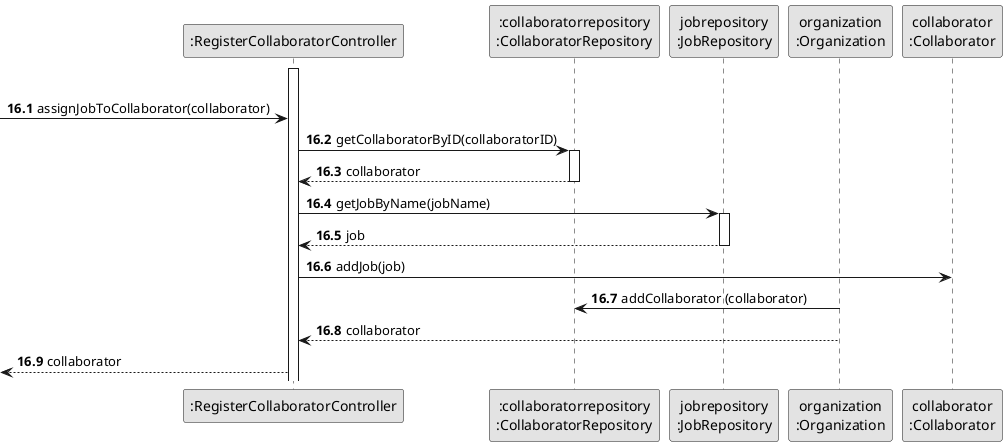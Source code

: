 @startuml
skinparam monochrome true
skinparam packageStyle rectangle
skinparam shadowing false

participant ":RegisterCollaboratorController" as CTRL
participant ":collaboratorrepository\n:CollaboratorRepository" as CR
participant "jobrepository\n:JobRepository" as JR
participant "organization\n:Organization" as ORG
participant "collaborator\n:Collaborator" as COLABORADOR


autonumber 16

autonumber 16.1
activate CTRL

    group Assign Job

                        -> CTRL: assignJobToCollaborator(collaborator)

                        CTRL -> CR: getCollaboratorByID(collaboratorID)
                        activate CR

                        CR --> CTRL: collaborator
                        deactivate CR

                        CTRL -> JR: getJobByName(jobName)
                        activate JR

                        JR --> CTRL: job
                        deactivate JR

                        CTRL -> COLABORADOR: addJob(job)

                       ORG -> CR : addCollaborator (collaborator)




                       ORG --> CTRL: collaborator

                       deactivate ORG







            deactivate ORG

            <-- CTRL: collaborator

deactivate ORG


@enduml